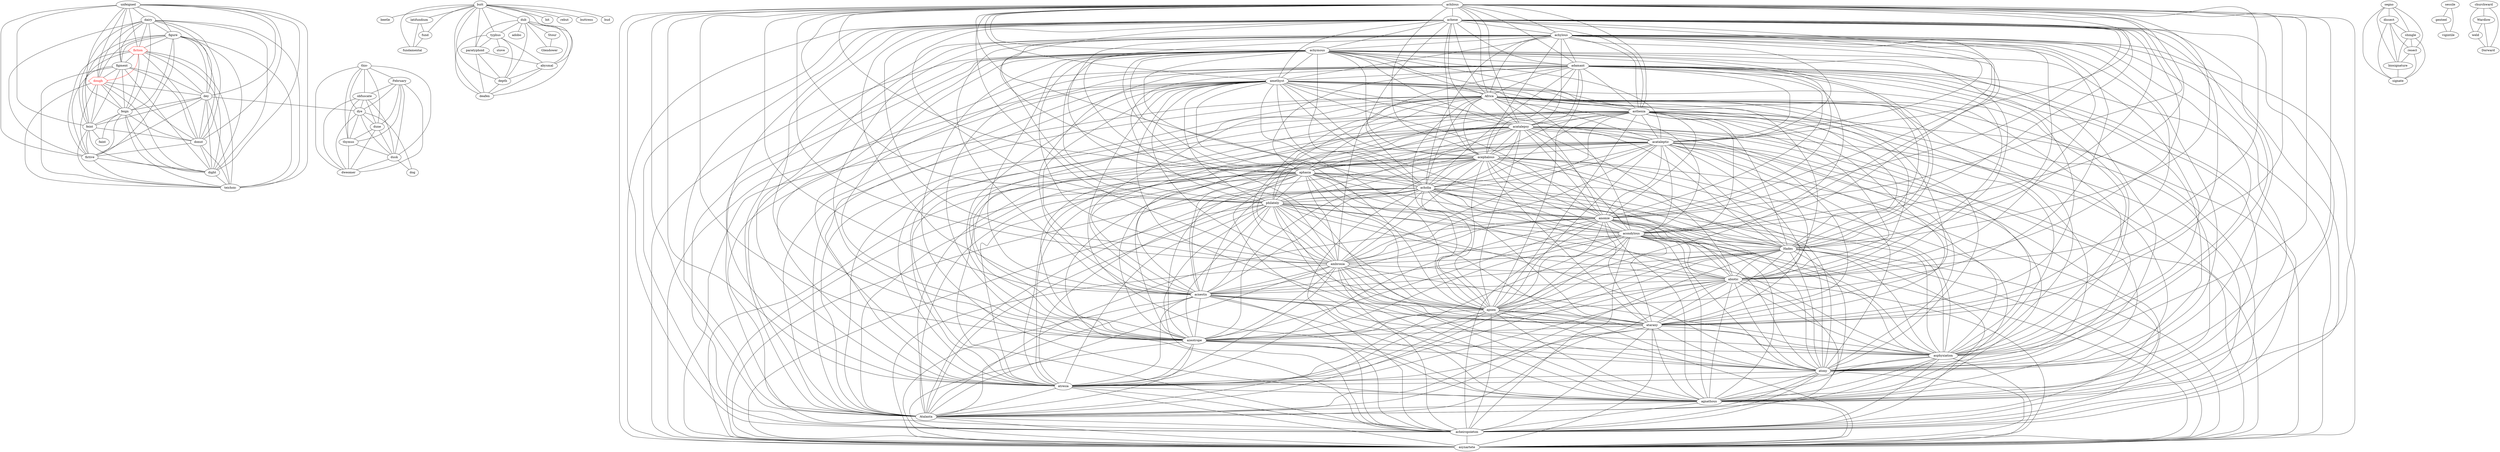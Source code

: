 strict graph  {
"unfeigned";
"dairy";
"figure";
"fiction" [color=red fontcolor=red shape=hexagon];
"figment";
"dough" [color=red fontcolor=red shape=hexagon];
"dey";
"feign";
"feint";
"donut";
"fictive";
"dight";
"teichoic";
"butt";
"beetle";
"latifundium";
"fund";
"fundamental";
"achilous";
"achene";
"achylous";
"achymous";
"adamant";
"amethyst";
"Africa";
"asthenia";
"acatalepsy";
"acataleptic";
"acephalous";
"aphasia";
"acholia";
"philately";
"anomie";
"acondylous";
"Hades";
"ambrosia";
"abiotic";
"acnestis";
"apnea";
"ataraxy";
"azeotrope";
"asphyxiation";
"atony";
"atresia";
"agnathous";
"Atalanta";
"acheiropoieton";
"asynartete";
"thio-";
"February";
"obfuscate";
"dye";
"dune";
"thymus";
"dusk";
"dweomer";
"segno";
"dissect";
"shingle";
"resect";
"biosignature";
"signate";
"dub";
"adobo";
"dog";
"typhus";
"stove";
"faint";
"sessile";
"genteel";
"vigintile";
"bit";
"Stour";
"Glendower";
"paratyphoid";
"abysmal";
"depth";
"deafen";
"rebut";
"buttress";
"bud";
"churchward";
"Wardlow";
"weld";
"Dorward";
"unfeigned" -- "dairy";
"unfeigned" -- "figure";
"unfeigned" -- "fiction";
"unfeigned" -- "figment";
"unfeigned" -- "dough";
"unfeigned" -- "dey";
"unfeigned" -- "feign";
"unfeigned" -- "feint";
"unfeigned" -- "donut";
"unfeigned" -- "fictive";
"unfeigned" -- "dight";
"unfeigned" -- "teichoic";
"dairy" -- "figment";
"dairy" -- "feign";
"dairy" -- "figure";
"dairy" -- "fiction";
"dairy" -- "dough";
"dairy" -- "dey";
"dairy" -- "feint";
"dairy" -- "donut";
"dairy" -- "fictive";
"dairy" -- "dight";
"dairy" -- "teichoic";
"figure" -- "figment";
"figure" -- "feign";
"figure" -- "feint";
"figure" -- "teichoic";
"figure" -- "donut";
"figure" -- "fiction";
"figure" -- "dough";
"figure" -- "dey";
"figure" -- "fictive";
"figure" -- "dight";
"fiction" -- "figment";
"fiction" -- "feign";
"fiction" -- "feint";
"fiction" -- "teichoic";
"fiction" -- "donut";
"fiction" -- "dight";
"fiction" -- "dey";
"fiction" -- "dough" [color=red];
"fiction" -- "fictive";
"figment" -- "dough";
"figment" -- "dey";
"figment" -- "feign";
"figment" -- "feint";
"figment" -- "donut";
"figment" -- "fictive";
"figment" -- "dight";
"figment" -- "teichoic";
"dough" -- "feign";
"dough" -- "feint";
"dough" -- "teichoic";
"dough" -- "donut";
"dough" -- "dight";
"dough" -- "dey";
"dough" -- "fictive";
"dey" -- "feign";
"dey" -- "dye";
"dey" -- "feint";
"dey" -- "teichoic";
"dey" -- "donut";
"dey" -- "dight";
"dey" -- "fictive";
"feign" -- "feint";
"feign" -- "donut";
"feign" -- "fictive";
"feign" -- "dight";
"feign" -- "teichoic";
"feign" -- "faint";
"feint" -- "faint";
"feint" -- "donut";
"feint" -- "fictive";
"feint" -- "dight";
"feint" -- "teichoic";
"donut" -- "teichoic";
"donut" -- "fictive";
"donut" -- "dight";
"fictive" -- "teichoic";
"fictive" -- "dight";
"dight" -- "teichoic";
"butt" -- "beetle";
"butt" -- "latifundium";
"butt" -- "bit";
"butt" -- "fund";
"butt" -- "paratyphoid";
"butt" -- "rebut";
"butt" -- "deafen";
"butt" -- "fundamental";
"butt" -- "abysmal";
"butt" -- "dub";
"butt" -- "depth";
"butt" -- "typhus";
"butt" -- "buttress";
"butt" -- "bud";
"latifundium" -- "fund";
"latifundium" -- "fundamental";
"fund" -- "fundamental";
"achilous" -- "achene";
"achilous" -- "achylous";
"achilous" -- "achymous";
"achilous" -- "adamant";
"achilous" -- "amethyst";
"achilous" -- "Africa";
"achilous" -- "asthenia";
"achilous" -- "acatalepsy";
"achilous" -- "acataleptic";
"achilous" -- "acephalous";
"achilous" -- "aphasia";
"achilous" -- "acholia";
"achilous" -- "philately";
"achilous" -- "anomie";
"achilous" -- "acondylous";
"achilous" -- "Hades";
"achilous" -- "ambrosia";
"achilous" -- "abiotic";
"achilous" -- "acnestis";
"achilous" -- "apnea";
"achilous" -- "ataraxy";
"achilous" -- "azeotrope";
"achilous" -- "asphyxiation";
"achilous" -- "atony";
"achilous" -- "atresia";
"achilous" -- "agnathous";
"achilous" -- "Atalanta";
"achilous" -- "acheiropoieton";
"achilous" -- "asynartete";
"achene" -- "apnea";
"achene" -- "aphasia";
"achene" -- "anomie";
"achene" -- "adamant";
"achene" -- "Africa";
"achene" -- "agnathous";
"achene" -- "Hades";
"achene" -- "ataraxy";
"achene" -- "acnestis";
"achene" -- "achymous";
"achene" -- "asynartete";
"achene" -- "atresia";
"achene" -- "acheiropoieton";
"achene" -- "achylous";
"achene" -- "amethyst";
"achene" -- "asthenia";
"achene" -- "acatalepsy";
"achene" -- "acataleptic";
"achene" -- "acephalous";
"achene" -- "acholia";
"achene" -- "philately";
"achene" -- "acondylous";
"achene" -- "ambrosia";
"achene" -- "abiotic";
"achene" -- "azeotrope";
"achene" -- "asphyxiation";
"achene" -- "atony";
"achene" -- "Atalanta";
"achylous" -- "apnea";
"achylous" -- "aphasia";
"achylous" -- "anomie";
"achylous" -- "adamant";
"achylous" -- "Africa";
"achylous" -- "agnathous";
"achylous" -- "Hades";
"achylous" -- "ataraxy";
"achylous" -- "acnestis";
"achylous" -- "achymous";
"achylous" -- "asynartete";
"achylous" -- "atresia";
"achylous" -- "acheiropoieton";
"achylous" -- "asthenia";
"achylous" -- "acholia";
"achylous" -- "acephalous";
"achylous" -- "asphyxiation";
"achylous" -- "abiotic";
"achylous" -- "acataleptic";
"achylous" -- "acondylous";
"achylous" -- "amethyst";
"achylous" -- "acatalepsy";
"achylous" -- "philately";
"achylous" -- "ambrosia";
"achylous" -- "azeotrope";
"achylous" -- "atony";
"achylous" -- "Atalanta";
"achymous" -- "apnea";
"achymous" -- "aphasia";
"achymous" -- "anomie";
"achymous" -- "adamant";
"achymous" -- "Africa";
"achymous" -- "agnathous";
"achymous" -- "Hades";
"achymous" -- "ataraxy";
"achymous" -- "acnestis";
"achymous" -- "amethyst";
"achymous" -- "asthenia";
"achymous" -- "acatalepsy";
"achymous" -- "acataleptic";
"achymous" -- "acephalous";
"achymous" -- "acholia";
"achymous" -- "philately";
"achymous" -- "acondylous";
"achymous" -- "ambrosia";
"achymous" -- "abiotic";
"achymous" -- "azeotrope";
"achymous" -- "asphyxiation";
"achymous" -- "atony";
"achymous" -- "atresia";
"achymous" -- "Atalanta";
"achymous" -- "acheiropoieton";
"achymous" -- "asynartete";
"adamant" -- "apnea";
"adamant" -- "aphasia";
"adamant" -- "anomie";
"adamant" -- "amethyst";
"adamant" -- "Africa";
"adamant" -- "asthenia";
"adamant" -- "acatalepsy";
"adamant" -- "acataleptic";
"adamant" -- "acephalous";
"adamant" -- "acholia";
"adamant" -- "philately";
"adamant" -- "acondylous";
"adamant" -- "Hades";
"adamant" -- "ambrosia";
"adamant" -- "abiotic";
"adamant" -- "acnestis";
"adamant" -- "ataraxy";
"adamant" -- "azeotrope";
"adamant" -- "asphyxiation";
"adamant" -- "atony";
"adamant" -- "atresia";
"adamant" -- "agnathous";
"adamant" -- "Atalanta";
"adamant" -- "acheiropoieton";
"adamant" -- "asynartete";
"amethyst" -- "apnea";
"amethyst" -- "aphasia";
"amethyst" -- "anomie";
"amethyst" -- "Africa";
"amethyst" -- "agnathous";
"amethyst" -- "Hades";
"amethyst" -- "ataraxy";
"amethyst" -- "acnestis";
"amethyst" -- "asynartete";
"amethyst" -- "atresia";
"amethyst" -- "acheiropoieton";
"amethyst" -- "asthenia";
"amethyst" -- "acholia";
"amethyst" -- "acephalous";
"amethyst" -- "asphyxiation";
"amethyst" -- "abiotic";
"amethyst" -- "acataleptic";
"amethyst" -- "acondylous";
"amethyst" -- "acatalepsy";
"amethyst" -- "azeotrope";
"amethyst" -- "atony";
"amethyst" -- "philately";
"amethyst" -- "ambrosia";
"amethyst" -- "Atalanta";
"Africa" -- "apnea";
"Africa" -- "aphasia";
"Africa" -- "anomie";
"Africa" -- "asthenia";
"Africa" -- "acatalepsy";
"Africa" -- "acataleptic";
"Africa" -- "acephalous";
"Africa" -- "acholia";
"Africa" -- "philately";
"Africa" -- "acondylous";
"Africa" -- "Hades";
"Africa" -- "ambrosia";
"Africa" -- "abiotic";
"Africa" -- "acnestis";
"Africa" -- "ataraxy";
"Africa" -- "azeotrope";
"Africa" -- "asphyxiation";
"Africa" -- "atony";
"Africa" -- "atresia";
"Africa" -- "agnathous";
"Africa" -- "Atalanta";
"Africa" -- "acheiropoieton";
"Africa" -- "asynartete";
"asthenia" -- "apnea";
"asthenia" -- "aphasia";
"asthenia" -- "anomie";
"asthenia" -- "agnathous";
"asthenia" -- "Hades";
"asthenia" -- "ataraxy";
"asthenia" -- "acnestis";
"asthenia" -- "asynartete";
"asthenia" -- "atresia";
"asthenia" -- "acheiropoieton";
"asthenia" -- "acatalepsy";
"asthenia" -- "acataleptic";
"asthenia" -- "acephalous";
"asthenia" -- "acholia";
"asthenia" -- "philately";
"asthenia" -- "acondylous";
"asthenia" -- "ambrosia";
"asthenia" -- "abiotic";
"asthenia" -- "azeotrope";
"asthenia" -- "asphyxiation";
"asthenia" -- "atony";
"asthenia" -- "Atalanta";
"acatalepsy" -- "apnea";
"acatalepsy" -- "aphasia";
"acatalepsy" -- "anomie";
"acatalepsy" -- "agnathous";
"acatalepsy" -- "Hades";
"acatalepsy" -- "ataraxy";
"acatalepsy" -- "acnestis";
"acatalepsy" -- "asynartete";
"acatalepsy" -- "atresia";
"acatalepsy" -- "acheiropoieton";
"acatalepsy" -- "acholia";
"acatalepsy" -- "acephalous";
"acatalepsy" -- "asphyxiation";
"acatalepsy" -- "abiotic";
"acatalepsy" -- "acataleptic";
"acatalepsy" -- "acondylous";
"acatalepsy" -- "philately";
"acatalepsy" -- "ambrosia";
"acatalepsy" -- "azeotrope";
"acatalepsy" -- "atony";
"acatalepsy" -- "Atalanta";
"acataleptic" -- "apnea";
"acataleptic" -- "aphasia";
"acataleptic" -- "anomie";
"acataleptic" -- "agnathous";
"acataleptic" -- "Hades";
"acataleptic" -- "ataraxy";
"acataleptic" -- "acnestis";
"acataleptic" -- "asynartete";
"acataleptic" -- "atresia";
"acataleptic" -- "acheiropoieton";
"acataleptic" -- "acholia";
"acataleptic" -- "acephalous";
"acataleptic" -- "asphyxiation";
"acataleptic" -- "abiotic";
"acataleptic" -- "philately";
"acataleptic" -- "acondylous";
"acataleptic" -- "ambrosia";
"acataleptic" -- "azeotrope";
"acataleptic" -- "atony";
"acataleptic" -- "Atalanta";
"acephalous" -- "apnea";
"acephalous" -- "aphasia";
"acephalous" -- "anomie";
"acephalous" -- "agnathous";
"acephalous" -- "Hades";
"acephalous" -- "ataraxy";
"acephalous" -- "acnestis";
"acephalous" -- "asynartete";
"acephalous" -- "atresia";
"acephalous" -- "acheiropoieton";
"acephalous" -- "acholia";
"acephalous" -- "philately";
"acephalous" -- "acondylous";
"acephalous" -- "ambrosia";
"acephalous" -- "abiotic";
"acephalous" -- "azeotrope";
"acephalous" -- "asphyxiation";
"acephalous" -- "atony";
"acephalous" -- "Atalanta";
"aphasia" -- "apnea";
"aphasia" -- "acholia";
"aphasia" -- "philately";
"aphasia" -- "anomie";
"aphasia" -- "acondylous";
"aphasia" -- "Hades";
"aphasia" -- "ambrosia";
"aphasia" -- "abiotic";
"aphasia" -- "acnestis";
"aphasia" -- "ataraxy";
"aphasia" -- "azeotrope";
"aphasia" -- "asphyxiation";
"aphasia" -- "atony";
"aphasia" -- "atresia";
"aphasia" -- "agnathous";
"aphasia" -- "Atalanta";
"aphasia" -- "acheiropoieton";
"aphasia" -- "asynartete";
"acholia" -- "apnea";
"acholia" -- "anomie";
"acholia" -- "agnathous";
"acholia" -- "Hades";
"acholia" -- "ataraxy";
"acholia" -- "acnestis";
"acholia" -- "asynartete";
"acholia" -- "atresia";
"acholia" -- "acheiropoieton";
"acholia" -- "philately";
"acholia" -- "acondylous";
"acholia" -- "ambrosia";
"acholia" -- "abiotic";
"acholia" -- "azeotrope";
"acholia" -- "asphyxiation";
"acholia" -- "atony";
"acholia" -- "Atalanta";
"philately" -- "apnea";
"philately" -- "anomie";
"philately" -- "agnathous";
"philately" -- "Hades";
"philately" -- "ataraxy";
"philately" -- "acnestis";
"philately" -- "asynartete";
"philately" -- "atresia";
"philately" -- "acheiropoieton";
"philately" -- "asphyxiation";
"philately" -- "abiotic";
"philately" -- "acondylous";
"philately" -- "azeotrope";
"philately" -- "atony";
"philately" -- "ambrosia";
"philately" -- "Atalanta";
"anomie" -- "apnea";
"anomie" -- "acondylous";
"anomie" -- "Hades";
"anomie" -- "ambrosia";
"anomie" -- "abiotic";
"anomie" -- "acnestis";
"anomie" -- "ataraxy";
"anomie" -- "azeotrope";
"anomie" -- "asphyxiation";
"anomie" -- "atony";
"anomie" -- "atresia";
"anomie" -- "agnathous";
"anomie" -- "Atalanta";
"anomie" -- "acheiropoieton";
"anomie" -- "asynartete";
"acondylous" -- "apnea";
"acondylous" -- "agnathous";
"acondylous" -- "Hades";
"acondylous" -- "ataraxy";
"acondylous" -- "acnestis";
"acondylous" -- "asynartete";
"acondylous" -- "atresia";
"acondylous" -- "acheiropoieton";
"acondylous" -- "asphyxiation";
"acondylous" -- "abiotic";
"acondylous" -- "ambrosia";
"acondylous" -- "azeotrope";
"acondylous" -- "atony";
"acondylous" -- "Atalanta";
"Hades" -- "apnea";
"Hades" -- "agnathous";
"Hades" -- "ambrosia";
"Hades" -- "abiotic";
"Hades" -- "acnestis";
"Hades" -- "ataraxy";
"Hades" -- "azeotrope";
"Hades" -- "asphyxiation";
"Hades" -- "atony";
"Hades" -- "atresia";
"Hades" -- "Atalanta";
"Hades" -- "acheiropoieton";
"Hades" -- "asynartete";
"ambrosia" -- "apnea";
"ambrosia" -- "agnathous";
"ambrosia" -- "ataraxy";
"ambrosia" -- "acnestis";
"ambrosia" -- "asynartete";
"ambrosia" -- "atresia";
"ambrosia" -- "acheiropoieton";
"ambrosia" -- "asphyxiation";
"ambrosia" -- "abiotic";
"ambrosia" -- "azeotrope";
"ambrosia" -- "atony";
"ambrosia" -- "Atalanta";
"abiotic" -- "apnea";
"abiotic" -- "agnathous";
"abiotic" -- "ataraxy";
"abiotic" -- "acnestis";
"abiotic" -- "asynartete";
"abiotic" -- "atresia";
"abiotic" -- "acheiropoieton";
"abiotic" -- "asphyxiation";
"abiotic" -- "azeotrope";
"abiotic" -- "atony";
"abiotic" -- "Atalanta";
"acnestis" -- "apnea";
"acnestis" -- "agnathous";
"acnestis" -- "ataraxy";
"acnestis" -- "azeotrope";
"acnestis" -- "asphyxiation";
"acnestis" -- "atony";
"acnestis" -- "atresia";
"acnestis" -- "Atalanta";
"acnestis" -- "acheiropoieton";
"acnestis" -- "asynartete";
"apnea" -- "ataraxy";
"apnea" -- "azeotrope";
"apnea" -- "asphyxiation";
"apnea" -- "atony";
"apnea" -- "atresia";
"apnea" -- "agnathous";
"apnea" -- "Atalanta";
"apnea" -- "acheiropoieton";
"apnea" -- "asynartete";
"ataraxy" -- "agnathous";
"ataraxy" -- "azeotrope";
"ataraxy" -- "asphyxiation";
"ataraxy" -- "atony";
"ataraxy" -- "atresia";
"ataraxy" -- "Atalanta";
"ataraxy" -- "acheiropoieton";
"ataraxy" -- "asynartete";
"azeotrope" -- "agnathous";
"azeotrope" -- "asynartete";
"azeotrope" -- "atresia";
"azeotrope" -- "acheiropoieton";
"azeotrope" -- "asphyxiation";
"azeotrope" -- "atony";
"azeotrope" -- "Atalanta";
"asphyxiation" -- "agnathous";
"asphyxiation" -- "asynartete";
"asphyxiation" -- "atresia";
"asphyxiation" -- "acheiropoieton";
"asphyxiation" -- "atony";
"asphyxiation" -- "Atalanta";
"atony" -- "agnathous";
"atony" -- "asynartete";
"atony" -- "atresia";
"atony" -- "acheiropoieton";
"atony" -- "Atalanta";
"atresia" -- "agnathous";
"atresia" -- "asynartete";
"atresia" -- "Atalanta";
"atresia" -- "acheiropoieton";
"agnathous" -- "Atalanta";
"agnathous" -- "acheiropoieton";
"agnathous" -- "asynartete";
"Atalanta" -- "asynartete";
"Atalanta" -- "acheiropoieton";
"acheiropoieton" -- "asynartete";
"thio-" -- "February";
"thio-" -- "obfuscate";
"thio-" -- "dye";
"thio-" -- "dune";
"thio-" -- "thymus";
"thio-" -- "dusk";
"thio-" -- "dweomer";
"February" -- "dune";
"February" -- "obfuscate";
"February" -- "dye";
"February" -- "thymus";
"February" -- "dusk";
"February" -- "dweomer";
"obfuscate" -- "dune";
"obfuscate" -- "dye";
"obfuscate" -- "thymus";
"obfuscate" -- "dusk";
"obfuscate" -- "dweomer";
"dye" -- "dog";
"dye" -- "dune";
"dye" -- "thymus";
"dye" -- "dusk";
"dye" -- "dweomer";
"dune" -- "thymus";
"dune" -- "dusk";
"dune" -- "dweomer";
"thymus" -- "dusk";
"thymus" -- "dweomer";
"dusk" -- "dog";
"dusk" -- "dweomer";
"segno" -- "dissect";
"segno" -- "shingle";
"segno" -- "resect";
"segno" -- "biosignature";
"segno" -- "signate";
"dissect" -- "resect";
"dissect" -- "biosignature";
"dissect" -- "shingle";
"dissect" -- "signate";
"shingle" -- "resect";
"shingle" -- "biosignature";
"shingle" -- "signate";
"resect" -- "biosignature";
"resect" -- "signate";
"biosignature" -- "signate";
"dub" -- "adobo";
"dub" -- "Stour";
"dub" -- "Glendower";
"dub" -- "paratyphoid";
"dub" -- "deafen";
"dub" -- "abysmal";
"dub" -- "depth";
"dub" -- "typhus";
"typhus" -- "stove";
"typhus" -- "paratyphoid";
"typhus" -- "deafen";
"typhus" -- "abysmal";
"typhus" -- "depth";
"sessile" -- "genteel";
"sessile" -- "vigintile";
"genteel" -- "vigintile";
"Stour" -- "Glendower";
"paratyphoid" -- "abysmal";
"paratyphoid" -- "depth";
"paratyphoid" -- "deafen";
"abysmal" -- "deafen";
"abysmal" -- "depth";
"depth" -- "deafen";
"churchward" -- "Wardlow";
"churchward" -- "Dorward";
"churchward" -- "weld";
"Wardlow" -- "weld";
"Wardlow" -- "Dorward";
"weld" -- "Dorward";
}
